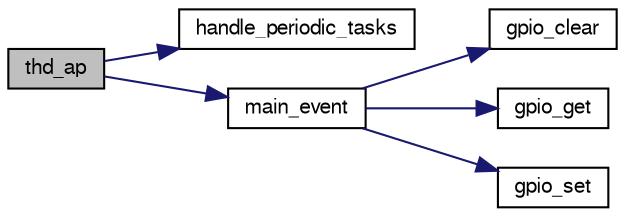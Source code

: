 digraph "thd_ap"
{
  edge [fontname="FreeSans",fontsize="10",labelfontname="FreeSans",labelfontsize="10"];
  node [fontname="FreeSans",fontsize="10",shape=record];
  rankdir="LR";
  Node1 [label="thd_ap",height=0.2,width=0.4,color="black", fillcolor="grey75", style="filled", fontcolor="black"];
  Node1 -> Node2 [color="midnightblue",fontsize="10",style="solid",fontname="FreeSans"];
  Node2 [label="handle_periodic_tasks",height=0.2,width=0.4,color="black", fillcolor="white", style="filled",URL="$main_8h.html#acfa2a521a46d9beb8a3fa77bb0c9e407"];
  Node1 -> Node3 [color="midnightblue",fontsize="10",style="solid",fontname="FreeSans"];
  Node3 [label="main_event",height=0.2,width=0.4,color="black", fillcolor="white", style="filled",URL="$uart__tunnel_8c.html#a319a645047f275499aa30b0bc08c6e10"];
  Node3 -> Node4 [color="midnightblue",fontsize="10",style="solid",fontname="FreeSans"];
  Node4 [label="gpio_clear",height=0.2,width=0.4,color="black", fillcolor="white", style="filled",URL="$chibios_2mcu__periph_2gpio__arch_8h.html#a302a5c9e7203669d0b9db8a2952fe009",tooltip="Clear a gpio output to low level. "];
  Node3 -> Node5 [color="midnightblue",fontsize="10",style="solid",fontname="FreeSans"];
  Node5 [label="gpio_get",height=0.2,width=0.4,color="black", fillcolor="white", style="filled",URL="$chibios_2mcu__periph_2gpio__arch_8h.html#afd6403990094d8cd6010b2e641a977da",tooltip="Get level of a gpio. "];
  Node3 -> Node6 [color="midnightblue",fontsize="10",style="solid",fontname="FreeSans"];
  Node6 [label="gpio_set",height=0.2,width=0.4,color="black", fillcolor="white", style="filled",URL="$chibios_2mcu__periph_2gpio__arch_8h.html#a0da8ef247730680b4ffa595d11069051",tooltip="Set a gpio output to high level. "];
}

